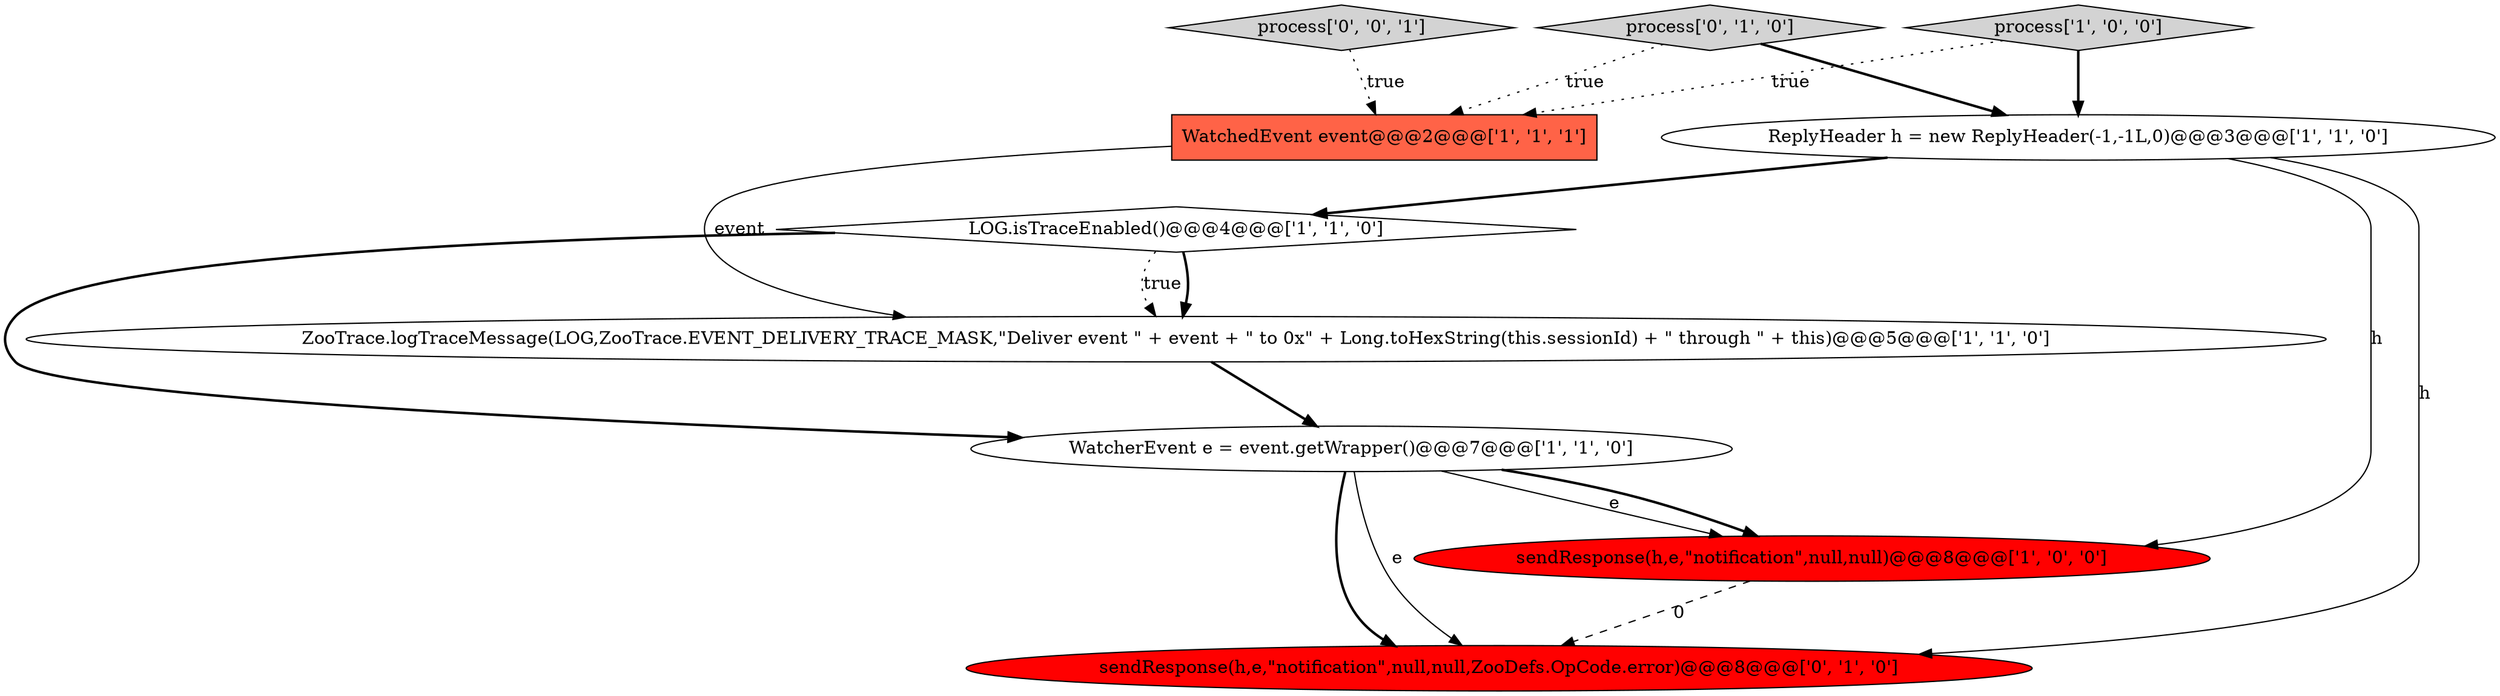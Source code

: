 digraph {
7 [style = filled, label = "process['0', '1', '0']", fillcolor = lightgray, shape = diamond image = "AAA0AAABBB2BBB"];
0 [style = filled, label = "WatchedEvent event@@@2@@@['1', '1', '1']", fillcolor = tomato, shape = box image = "AAA0AAABBB1BBB"];
8 [style = filled, label = "sendResponse(h,e,\"notification\",null,null,ZooDefs.OpCode.error)@@@8@@@['0', '1', '0']", fillcolor = red, shape = ellipse image = "AAA1AAABBB2BBB"];
3 [style = filled, label = "WatcherEvent e = event.getWrapper()@@@7@@@['1', '1', '0']", fillcolor = white, shape = ellipse image = "AAA0AAABBB1BBB"];
5 [style = filled, label = "ZooTrace.logTraceMessage(LOG,ZooTrace.EVENT_DELIVERY_TRACE_MASK,\"Deliver event \" + event + \" to 0x\" + Long.toHexString(this.sessionId) + \" through \" + this)@@@5@@@['1', '1', '0']", fillcolor = white, shape = ellipse image = "AAA0AAABBB1BBB"];
1 [style = filled, label = "LOG.isTraceEnabled()@@@4@@@['1', '1', '0']", fillcolor = white, shape = diamond image = "AAA0AAABBB1BBB"];
6 [style = filled, label = "process['1', '0', '0']", fillcolor = lightgray, shape = diamond image = "AAA0AAABBB1BBB"];
9 [style = filled, label = "process['0', '0', '1']", fillcolor = lightgray, shape = diamond image = "AAA0AAABBB3BBB"];
4 [style = filled, label = "ReplyHeader h = new ReplyHeader(-1,-1L,0)@@@3@@@['1', '1', '0']", fillcolor = white, shape = ellipse image = "AAA0AAABBB1BBB"];
2 [style = filled, label = "sendResponse(h,e,\"notification\",null,null)@@@8@@@['1', '0', '0']", fillcolor = red, shape = ellipse image = "AAA1AAABBB1BBB"];
1->5 [style = bold, label=""];
3->2 [style = solid, label="e"];
1->3 [style = bold, label=""];
5->3 [style = bold, label=""];
6->4 [style = bold, label=""];
4->1 [style = bold, label=""];
9->0 [style = dotted, label="true"];
6->0 [style = dotted, label="true"];
0->5 [style = solid, label="event"];
7->4 [style = bold, label=""];
3->2 [style = bold, label=""];
4->2 [style = solid, label="h"];
7->0 [style = dotted, label="true"];
2->8 [style = dashed, label="0"];
4->8 [style = solid, label="h"];
3->8 [style = bold, label=""];
1->5 [style = dotted, label="true"];
3->8 [style = solid, label="e"];
}
